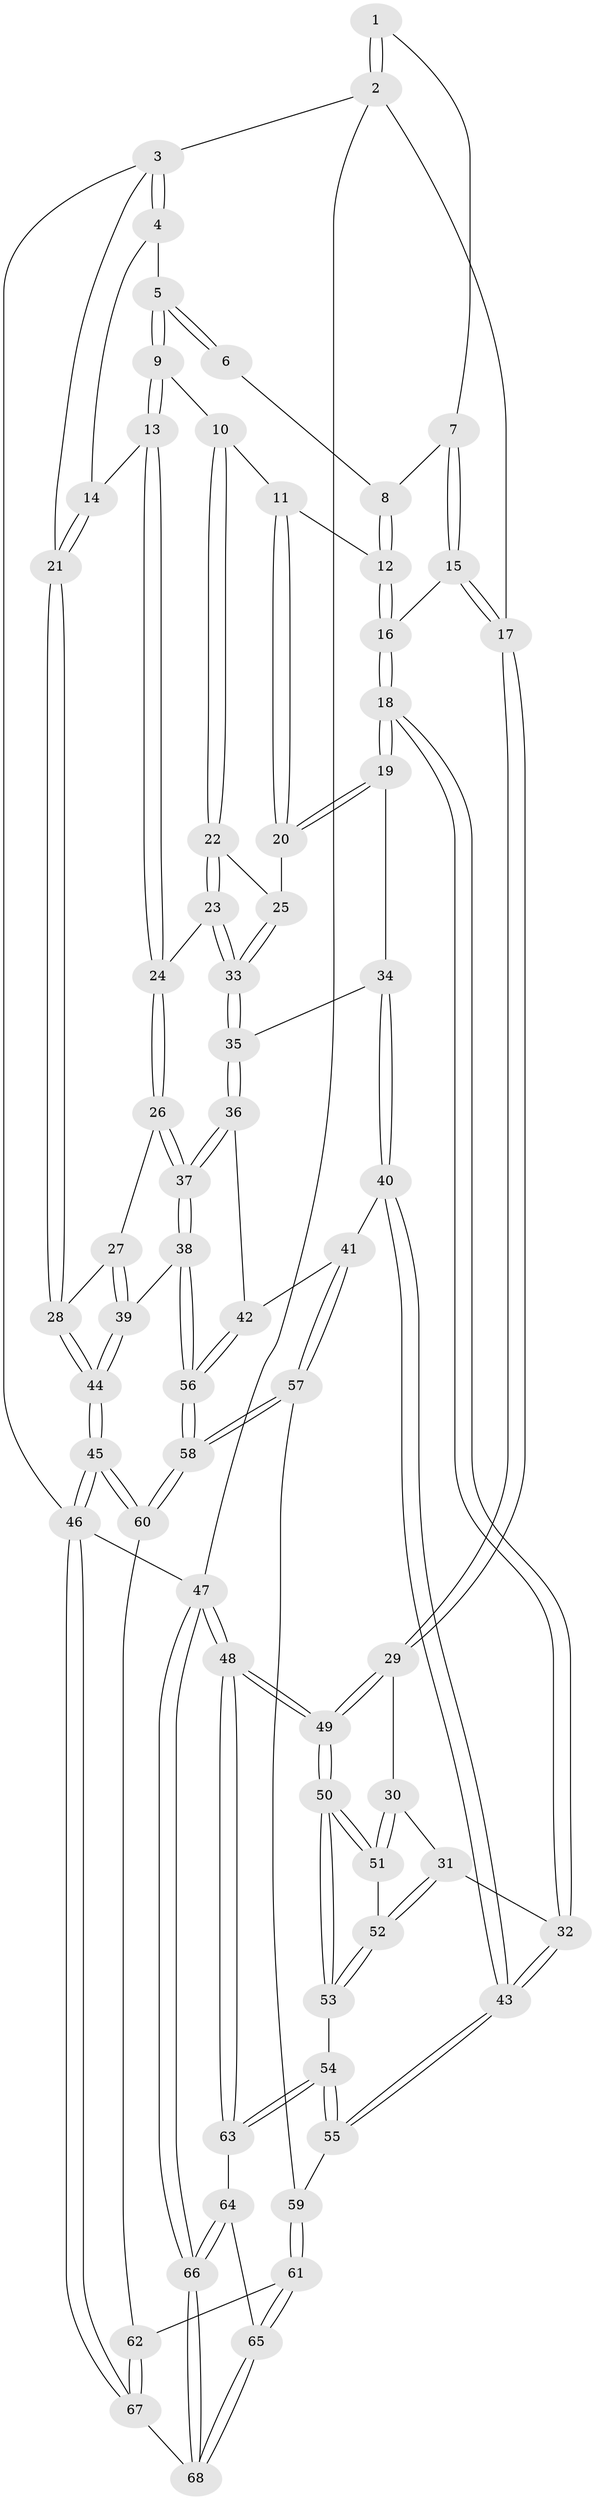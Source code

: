 // Generated by graph-tools (version 1.1) at 2025/27/03/09/25 03:27:17]
// undirected, 68 vertices, 167 edges
graph export_dot {
graph [start="1"]
  node [color=gray90,style=filled];
  1 [pos="+0.7185789252232326+0"];
  2 [pos="+1+0"];
  3 [pos="+0+0"];
  4 [pos="+0.19715864975901326+0"];
  5 [pos="+0.31068146154697157+0"];
  6 [pos="+0.6168240606466433+0"];
  7 [pos="+0.7162309406338222+0.08127624228796325"];
  8 [pos="+0.6156319624443324+0.026221788914433525"];
  9 [pos="+0.332428602585117+0"];
  10 [pos="+0.3709664189690134+0.04551961220450018"];
  11 [pos="+0.5637212100344928+0.09915195943357336"];
  12 [pos="+0.5786150695763145+0.10199185569044067"];
  13 [pos="+0.14315738114542345+0.17034371805537202"];
  14 [pos="+0.09901331203282766+0.1359087198259886"];
  15 [pos="+0.7413529227357144+0.15868254041169913"];
  16 [pos="+0.67262661413079+0.20706220407588133"];
  17 [pos="+1+0.11032700049208262"];
  18 [pos="+0.6199822186033608+0.3252578865827432"];
  19 [pos="+0.5703288509463308+0.31502492512655567"];
  20 [pos="+0.48210383034577414+0.2647126263217251"];
  21 [pos="+0+0.052559926919069085"];
  22 [pos="+0.37249435703200606+0.1156093290388186"];
  23 [pos="+0.23327227429101524+0.2738413724569091"];
  24 [pos="+0.1541820704916357+0.28464105746419016"];
  25 [pos="+0.4555864455773525+0.2513452878710682"];
  26 [pos="+0.14754808315787266+0.29068319864084863"];
  27 [pos="+0.003686295051523265+0.29280886169058673"];
  28 [pos="+0+0.27193049226606225"];
  29 [pos="+1+0.17840494181937822"];
  30 [pos="+1+0.2852500485741645"];
  31 [pos="+0.8485860275302162+0.4121725286545186"];
  32 [pos="+0.6497252858006793+0.38313195432594327"];
  33 [pos="+0.335852926714488+0.3621799215437964"];
  34 [pos="+0.4263313483740308+0.4212986207057836"];
  35 [pos="+0.3362827960864583+0.3665090110337656"];
  36 [pos="+0.283776930408991+0.4667547929134647"];
  37 [pos="+0.17240181967450716+0.49609317759631794"];
  38 [pos="+0.15739932865283332+0.5177489288824374"];
  39 [pos="+0.11066795353310663+0.5192076219398555"];
  40 [pos="+0.4310433725289957+0.4998341644957872"];
  41 [pos="+0.39099083362660364+0.5306128111514119"];
  42 [pos="+0.36542661962555806+0.5237193907641767"];
  43 [pos="+0.6088293369998676+0.5179372359859162"];
  44 [pos="+0+0.5655351223041895"];
  45 [pos="+0+0.6814969538716728"];
  46 [pos="+0+1"];
  47 [pos="+1+1"];
  48 [pos="+1+0.9280368816947213"];
  49 [pos="+1+0.9121802465033508"];
  50 [pos="+1+0.7726931334065191"];
  51 [pos="+0.9578383764324212+0.6045532328155591"];
  52 [pos="+0.859364511002157+0.5387678863415151"];
  53 [pos="+0.7445001071995893+0.6462950986510994"];
  54 [pos="+0.6928325154455228+0.6668044023763261"];
  55 [pos="+0.6217788453810912+0.602420684498493"];
  56 [pos="+0.2167066599738686+0.680158602322119"];
  57 [pos="+0.40666061179878776+0.6101367229189062"];
  58 [pos="+0.2179667459443058+0.6876206805380204"];
  59 [pos="+0.47393272740442227+0.6767286748669196"];
  60 [pos="+0.21222505323435129+0.7366536185238161"];
  61 [pos="+0.4312066138603007+0.7872032023732004"];
  62 [pos="+0.24476084082744104+0.8138676907253879"];
  63 [pos="+0.7011346371688012+0.7821969277032024"];
  64 [pos="+0.6795718419342931+0.8169743569864283"];
  65 [pos="+0.5254729352684966+0.8739171562284537"];
  66 [pos="+0.8313438153357121+1"];
  67 [pos="+0.12088297257627864+1"];
  68 [pos="+0.48814396571104235+1"];
  1 -- 2;
  1 -- 2;
  1 -- 7;
  2 -- 3;
  2 -- 17;
  2 -- 47;
  3 -- 4;
  3 -- 4;
  3 -- 21;
  3 -- 46;
  4 -- 5;
  4 -- 14;
  5 -- 6;
  5 -- 6;
  5 -- 9;
  5 -- 9;
  6 -- 8;
  7 -- 8;
  7 -- 15;
  7 -- 15;
  8 -- 12;
  8 -- 12;
  9 -- 10;
  9 -- 13;
  9 -- 13;
  10 -- 11;
  10 -- 22;
  10 -- 22;
  11 -- 12;
  11 -- 20;
  11 -- 20;
  12 -- 16;
  12 -- 16;
  13 -- 14;
  13 -- 24;
  13 -- 24;
  14 -- 21;
  14 -- 21;
  15 -- 16;
  15 -- 17;
  15 -- 17;
  16 -- 18;
  16 -- 18;
  17 -- 29;
  17 -- 29;
  18 -- 19;
  18 -- 19;
  18 -- 32;
  18 -- 32;
  19 -- 20;
  19 -- 20;
  19 -- 34;
  20 -- 25;
  21 -- 28;
  21 -- 28;
  22 -- 23;
  22 -- 23;
  22 -- 25;
  23 -- 24;
  23 -- 33;
  23 -- 33;
  24 -- 26;
  24 -- 26;
  25 -- 33;
  25 -- 33;
  26 -- 27;
  26 -- 37;
  26 -- 37;
  27 -- 28;
  27 -- 39;
  27 -- 39;
  28 -- 44;
  28 -- 44;
  29 -- 30;
  29 -- 49;
  29 -- 49;
  30 -- 31;
  30 -- 51;
  30 -- 51;
  31 -- 32;
  31 -- 52;
  31 -- 52;
  32 -- 43;
  32 -- 43;
  33 -- 35;
  33 -- 35;
  34 -- 35;
  34 -- 40;
  34 -- 40;
  35 -- 36;
  35 -- 36;
  36 -- 37;
  36 -- 37;
  36 -- 42;
  37 -- 38;
  37 -- 38;
  38 -- 39;
  38 -- 56;
  38 -- 56;
  39 -- 44;
  39 -- 44;
  40 -- 41;
  40 -- 43;
  40 -- 43;
  41 -- 42;
  41 -- 57;
  41 -- 57;
  42 -- 56;
  42 -- 56;
  43 -- 55;
  43 -- 55;
  44 -- 45;
  44 -- 45;
  45 -- 46;
  45 -- 46;
  45 -- 60;
  45 -- 60;
  46 -- 67;
  46 -- 67;
  46 -- 47;
  47 -- 48;
  47 -- 48;
  47 -- 66;
  47 -- 66;
  48 -- 49;
  48 -- 49;
  48 -- 63;
  48 -- 63;
  49 -- 50;
  49 -- 50;
  50 -- 51;
  50 -- 51;
  50 -- 53;
  50 -- 53;
  51 -- 52;
  52 -- 53;
  52 -- 53;
  53 -- 54;
  54 -- 55;
  54 -- 55;
  54 -- 63;
  54 -- 63;
  55 -- 59;
  56 -- 58;
  56 -- 58;
  57 -- 58;
  57 -- 58;
  57 -- 59;
  58 -- 60;
  58 -- 60;
  59 -- 61;
  59 -- 61;
  60 -- 62;
  61 -- 62;
  61 -- 65;
  61 -- 65;
  62 -- 67;
  62 -- 67;
  63 -- 64;
  64 -- 65;
  64 -- 66;
  64 -- 66;
  65 -- 68;
  65 -- 68;
  66 -- 68;
  66 -- 68;
  67 -- 68;
}
